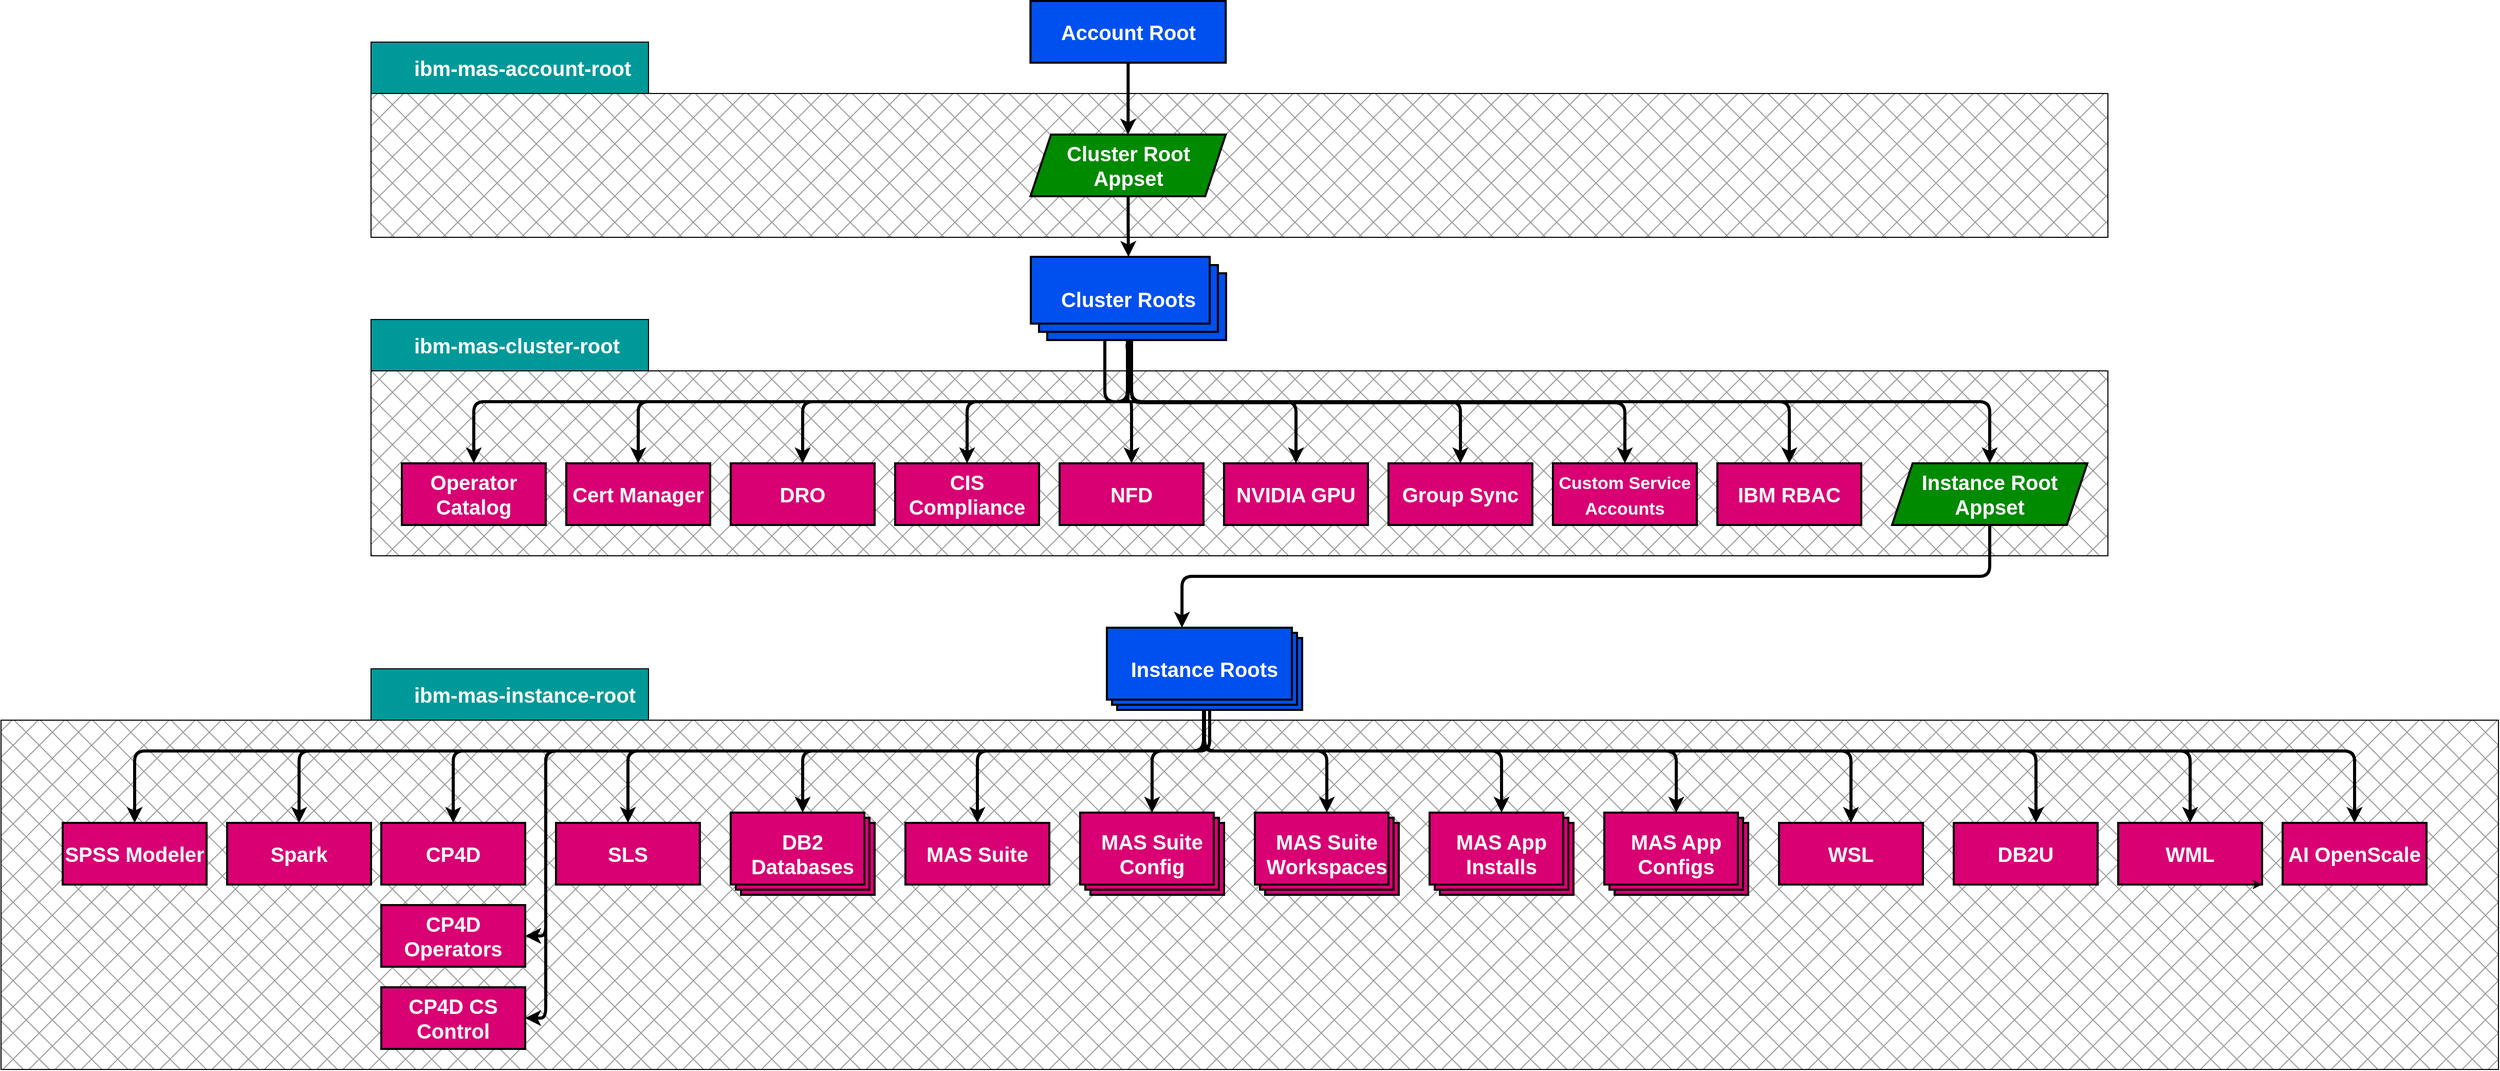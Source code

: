 <mxfile version="23.0.2" type="device">
  <diagram id="ml8bYYsEtUAZJTW_Lftc" name="Page-1">
    <mxGraphModel dx="2021" dy="1005" grid="1" gridSize="10" guides="0" tooltips="1" connect="1" arrows="1" fold="1" page="0" pageScale="1" pageWidth="827" pageHeight="1169" background="#ffffff" math="0" shadow="0">
      <root>
        <mxCell id="0" />
        <mxCell id="1" parent="0" />
        <mxCell id="151" value="" style="rounded=0;whiteSpace=wrap;html=1;strokeColor=#000000;strokeWidth=1;fontSize=20;fillColor=#9C9C9C;fillStyle=cross-hatch;" parent="1" vertex="1">
          <mxGeometry x="-370" y="750" width="2430" height="340" as="geometry" />
        </mxCell>
        <mxCell id="160" value="" style="rounded=0;whiteSpace=wrap;html=1;strokeColor=#000000;strokeWidth=1;fontSize=20;fillColor=#9C9C9C;fillStyle=cross-hatch;" parent="1" vertex="1">
          <mxGeometry x="-10" y="140" width="1690" height="140" as="geometry" />
        </mxCell>
        <mxCell id="146" value="" style="rounded=0;whiteSpace=wrap;html=1;strokeColor=#000000;strokeWidth=1;fontSize=20;fillColor=#9C9C9C;fillStyle=cross-hatch;" parent="1" vertex="1">
          <mxGeometry x="-10" y="410" width="1690" height="180" as="geometry" />
        </mxCell>
        <mxCell id="117" style="edgeStyle=orthogonalEdgeStyle;html=1;strokeWidth=3;orthogonal=1;strokeColor=#000000;" parent="1" source="2" target="3" edge="1">
          <mxGeometry relative="1" as="geometry" />
        </mxCell>
        <mxCell id="2" value="Account Root" style="rounded=0;whiteSpace=wrap;html=1;fillColor=#0050ef;fontColor=#ffffff;strokeColor=#000000;fontStyle=1;fontSize=20;strokeWidth=2;align=center;spacing=0;" parent="1" vertex="1">
          <mxGeometry x="631.662" y="50" width="190" height="60" as="geometry" />
        </mxCell>
        <mxCell id="116" style="edgeStyle=orthogonalEdgeStyle;html=1;strokeWidth=3;orthogonal=1;strokeColor=#000000;" parent="1" source="3" target="107" edge="1">
          <mxGeometry relative="1" as="geometry" />
        </mxCell>
        <mxCell id="3" value="Cluster Root Appset" style="shape=parallelogram;perimeter=parallelogramPerimeter;whiteSpace=wrap;html=1;fixedSize=1;fillColor=#008a00;fontColor=#ffffff;strokeColor=#000000;fontStyle=1;fontSize=20;strokeWidth=2;align=center;spacing=0;" parent="1" vertex="1">
          <mxGeometry x="631.662" y="180" width="190" height="60" as="geometry" />
        </mxCell>
        <mxCell id="134" style="edgeStyle=orthogonalEdgeStyle;html=1;strokeWidth=3;orthogonal=1;strokeColor=#000000;" parent="1" source="5" edge="1">
          <mxGeometry relative="1" as="geometry">
            <Array as="points">
              <mxPoint x="1565" y="610" />
              <mxPoint x="779" y="610" />
            </Array>
            <mxPoint x="779.067" y="660" as="targetPoint" />
          </mxGeometry>
        </mxCell>
        <mxCell id="5" value="Instance Root Appset" style="shape=parallelogram;perimeter=parallelogramPerimeter;whiteSpace=wrap;html=1;fixedSize=1;fillColor=#008a00;fontColor=#ffffff;strokeColor=#000000;fontStyle=1;fontSize=20;strokeWidth=2;align=center;spacing=0;" parent="1" vertex="1">
          <mxGeometry x="1470" y="500" width="190" height="60" as="geometry" />
        </mxCell>
        <mxCell id="11" value="Operator Catalog" style="rounded=0;whiteSpace=wrap;html=1;fillColor=#d80073;strokeColor=#000000;fontColor=#ffffff;fontStyle=1;fontSize=20;strokeWidth=2;align=center;spacing=0;" parent="1" vertex="1">
          <mxGeometry x="20" y="500" width="140" height="60" as="geometry" />
        </mxCell>
        <mxCell id="13" value="Cert Manager" style="rounded=0;whiteSpace=wrap;html=1;fillColor=#d80073;strokeColor=#000000;fontColor=#ffffff;fontStyle=1;fontSize=20;strokeWidth=2;align=center;spacing=0;" parent="1" vertex="1">
          <mxGeometry x="180" y="500" width="140" height="60" as="geometry" />
        </mxCell>
        <mxCell id="14" value="DRO" style="rounded=0;whiteSpace=wrap;html=1;fillColor=#d80073;strokeColor=#000000;fontColor=#ffffff;fontStyle=1;fontSize=20;strokeWidth=2;align=center;spacing=0;" parent="1" vertex="1">
          <mxGeometry x="340" y="500" width="140" height="60" as="geometry" />
        </mxCell>
        <mxCell id="15" value="CIS Compliance" style="rounded=0;whiteSpace=wrap;html=1;fillColor=#d80073;strokeColor=#000000;fontColor=#ffffff;fontStyle=1;fontSize=20;strokeWidth=2;align=center;spacing=0;" parent="1" vertex="1">
          <mxGeometry x="500" y="500" width="140" height="60" as="geometry" />
        </mxCell>
        <mxCell id="16" value="NFD" style="rounded=0;whiteSpace=wrap;html=1;fillColor=#d80073;strokeColor=#000000;fontColor=#ffffff;fontStyle=1;fontSize=20;strokeWidth=2;align=center;spacing=0;" parent="1" vertex="1">
          <mxGeometry x="660" y="500" width="140" height="60" as="geometry" />
        </mxCell>
        <mxCell id="17" value="DB2U" style="rounded=0;whiteSpace=wrap;html=1;fillColor=#d80073;strokeColor=#000000;fontColor=#ffffff;fontStyle=1;fontSize=20;strokeWidth=2;align=center;spacing=0;" parent="1" vertex="1">
          <mxGeometry x="1530" y="850" width="140" height="60" as="geometry" />
        </mxCell>
        <mxCell id="26" value="MAS Suite" style="rounded=0;whiteSpace=wrap;html=1;fillColor=#d80073;strokeColor=#000000;fontColor=#ffffff;fontStyle=1;fontSize=20;strokeWidth=2;align=center;spacing=0;" parent="1" vertex="1">
          <mxGeometry x="510" y="850" width="140" height="60" as="geometry" />
        </mxCell>
        <mxCell id="34" value="SLS" style="rounded=0;whiteSpace=wrap;html=1;fillColor=#d80073;strokeColor=#000000;fontColor=#ffffff;fontStyle=1;fontSize=20;strokeWidth=2;align=center;spacing=0;" parent="1" vertex="1">
          <mxGeometry x="170" y="850" width="140" height="60" as="geometry" />
        </mxCell>
        <mxCell id="50" value="CP4D" style="rounded=0;whiteSpace=wrap;html=1;fillColor=#d80073;strokeColor=#000000;fontColor=#ffffff;fontStyle=1;fontSize=20;strokeWidth=2;align=center;spacing=0;" parent="1" vertex="1">
          <mxGeometry y="850" width="140" height="60" as="geometry" />
        </mxCell>
        <mxCell id="118" style="edgeStyle=orthogonalEdgeStyle;html=1;strokeWidth=3;orthogonal=1;strokeColor=#000000;" parent="1" source="107" target="11" edge="1">
          <mxGeometry relative="1" as="geometry">
            <Array as="points">
              <mxPoint x="726" y="440" />
              <mxPoint x="90" y="440" />
            </Array>
          </mxGeometry>
        </mxCell>
        <mxCell id="119" style="edgeStyle=orthogonalEdgeStyle;html=1;strokeWidth=3;orthogonal=1;strokeColor=#000000;" parent="1" source="107" target="13" edge="1">
          <mxGeometry relative="1" as="geometry">
            <Array as="points">
              <mxPoint x="726" y="440" />
              <mxPoint x="250" y="440" />
            </Array>
          </mxGeometry>
        </mxCell>
        <mxCell id="120" style="edgeStyle=orthogonalEdgeStyle;html=1;strokeWidth=3;orthogonal=1;strokeColor=#000000;" parent="1" source="107" target="14" edge="1">
          <mxGeometry relative="1" as="geometry">
            <Array as="points">
              <mxPoint x="726" y="440" />
              <mxPoint x="410" y="440" />
            </Array>
          </mxGeometry>
        </mxCell>
        <mxCell id="121" style="edgeStyle=orthogonalEdgeStyle;html=1;strokeWidth=3;orthogonal=1;strokeColor=#000000;" parent="1" source="107" target="15" edge="1">
          <mxGeometry relative="1" as="geometry" />
        </mxCell>
        <mxCell id="122" style="edgeStyle=orthogonalEdgeStyle;html=1;strokeWidth=3;orthogonal=1;strokeColor=#000000;" parent="1" source="107" target="16" edge="1">
          <mxGeometry relative="1" as="geometry">
            <Array as="points">
              <mxPoint x="726" y="440" />
              <mxPoint x="730" y="440" />
            </Array>
          </mxGeometry>
        </mxCell>
        <mxCell id="124" style="edgeStyle=orthogonalEdgeStyle;html=1;strokeWidth=3;orthogonal=1;strokeColor=#000000;" parent="1" target="5" edge="1">
          <mxGeometry relative="1" as="geometry">
            <Array as="points">
              <mxPoint x="704" y="440" />
              <mxPoint x="1565" y="440" />
            </Array>
            <mxPoint x="704" y="379" as="sourcePoint" />
          </mxGeometry>
        </mxCell>
        <mxCell id="107" value="&lt;span style=&quot;color: rgb(255, 255, 255); font-family: Helvetica; font-size: 20px; font-style: normal; font-variant-ligatures: normal; font-variant-caps: normal; letter-spacing: normal; orphans: 2; text-indent: 0px; text-transform: none; widows: 2; word-spacing: 0px; -webkit-text-stroke-width: 0px; text-decoration-thickness: initial; text-decoration-style: initial; text-decoration-color: initial; float: none; display: inline !important;&quot;&gt;Cluster Roots&lt;/span&gt;" style="verticalLabelPosition=middle;verticalAlign=middle;html=1;shape=mxgraph.basic.layered_rect;dx=15.94;outlineConnect=0;fillColor=#0050ef;fontColor=#ffffff;strokeColor=#000000;labelPosition=center;align=center;labelBackgroundColor=none;whiteSpace=wrap;horizontal=1;fontStyle=1;fontSize=20;strokeWidth=2;spacing=0;" parent="1" vertex="1">
          <mxGeometry x="632" y="299" width="190" height="81" as="geometry" />
        </mxCell>
        <mxCell id="136" style="edgeStyle=orthogonalEdgeStyle;html=1;strokeWidth=3;orthogonal=1;strokeColor=#000000;" parent="1" source="125" target="34" edge="1">
          <mxGeometry relative="1" as="geometry">
            <Array as="points">
              <mxPoint x="801" y="780" />
              <mxPoint x="240" y="780" />
            </Array>
          </mxGeometry>
        </mxCell>
        <mxCell id="137" style="edgeStyle=orthogonalEdgeStyle;html=1;strokeWidth=3;orthogonal=1;strokeColor=#000000;" parent="1" source="125" target="129" edge="1">
          <mxGeometry relative="1" as="geometry">
            <Array as="points">
              <mxPoint x="801" y="780" />
              <mxPoint x="410" y="780" />
            </Array>
          </mxGeometry>
        </mxCell>
        <mxCell id="138" style="edgeStyle=orthogonalEdgeStyle;html=1;strokeWidth=3;orthogonal=1;strokeColor=#000000;" parent="1" source="125" target="26" edge="1">
          <mxGeometry relative="1" as="geometry">
            <Array as="points">
              <mxPoint x="801" y="780" />
              <mxPoint x="580" y="780" />
            </Array>
          </mxGeometry>
        </mxCell>
        <mxCell id="139" style="edgeStyle=orthogonalEdgeStyle;html=1;strokeWidth=3;orthogonal=1;strokeColor=#000000;" parent="1" source="125" target="130" edge="1">
          <mxGeometry relative="1" as="geometry">
            <Array as="points">
              <mxPoint x="801" y="780" />
              <mxPoint x="750" y="780" />
            </Array>
          </mxGeometry>
        </mxCell>
        <mxCell id="140" style="edgeStyle=orthogonalEdgeStyle;html=1;strokeWidth=3;orthogonal=1;strokeColor=#000000;" parent="1" source="125" target="131" edge="1">
          <mxGeometry relative="1" as="geometry">
            <Array as="points">
              <mxPoint x="801" y="780" />
              <mxPoint x="920" y="780" />
            </Array>
          </mxGeometry>
        </mxCell>
        <mxCell id="141" style="edgeStyle=orthogonalEdgeStyle;html=1;strokeWidth=3;orthogonal=1;strokeColor=#000000;" parent="1" source="125" target="132" edge="1">
          <mxGeometry relative="1" as="geometry">
            <Array as="points">
              <mxPoint x="801" y="780" />
              <mxPoint x="1090" y="780" />
            </Array>
          </mxGeometry>
        </mxCell>
        <mxCell id="142" style="edgeStyle=orthogonalEdgeStyle;html=1;strokeWidth=3;orthogonal=1;strokeColor=#000000;" parent="1" source="125" target="133" edge="1">
          <mxGeometry relative="1" as="geometry">
            <Array as="points">
              <mxPoint x="801" y="780" />
              <mxPoint x="1260" y="780" />
            </Array>
          </mxGeometry>
        </mxCell>
        <mxCell id="145" style="edgeStyle=orthogonalEdgeStyle;html=1;strokeColor=#000000;strokeWidth=3;fontSize=20;orthogonal=1;" parent="1" source="125" target="143" edge="1">
          <mxGeometry relative="1" as="geometry">
            <Array as="points">
              <mxPoint x="801" y="780" />
              <mxPoint x="1430" y="780" />
            </Array>
          </mxGeometry>
        </mxCell>
        <mxCell id="WCPXIc9LmJP7Mr7B8AD5-185" style="edgeStyle=orthogonalEdgeStyle;rounded=1;orthogonalLoop=1;jettySize=auto;html=1;exitX=0;exitY=0;exitDx=100;exitDy=80;exitPerimeter=0;entryX=1;entryY=0.5;entryDx=0;entryDy=0;strokeWidth=3;curved=0;" parent="1" source="125" target="WCPXIc9LmJP7Mr7B8AD5-183" edge="1">
          <mxGeometry relative="1" as="geometry">
            <Array as="points">
              <mxPoint x="806" y="780" />
              <mxPoint x="160" y="780" />
              <mxPoint x="160" y="960" />
            </Array>
          </mxGeometry>
        </mxCell>
        <mxCell id="WCPXIc9LmJP7Mr7B8AD5-186" style="edgeStyle=orthogonalEdgeStyle;rounded=1;orthogonalLoop=1;jettySize=auto;html=1;exitX=0;exitY=0;exitDx=100;exitDy=80;exitPerimeter=0;entryX=1;entryY=0.5;entryDx=0;entryDy=0;strokeWidth=3;curved=0;" parent="1" source="125" target="WCPXIc9LmJP7Mr7B8AD5-184" edge="1">
          <mxGeometry relative="1" as="geometry">
            <Array as="points">
              <mxPoint x="806" y="780" />
              <mxPoint x="160" y="780" />
              <mxPoint x="160" y="1040" />
            </Array>
          </mxGeometry>
        </mxCell>
        <mxCell id="125" value="Instance Roots" style="verticalLabelPosition=middle;verticalAlign=middle;html=1;shape=mxgraph.basic.layered_rect;dx=10;outlineConnect=0;fillColor=#0050ef;fontColor=#ffffff;strokeColor=#000000;labelPosition=center;align=center;labelBackgroundColor=none;whiteSpace=wrap;horizontal=1;fontStyle=1;fontSize=20;strokeWidth=2;spacing=0;" parent="1" vertex="1">
          <mxGeometry x="706" y="660" width="190" height="80" as="geometry" />
        </mxCell>
        <mxCell id="129" value="DB2 Databases" style="verticalLabelPosition=middle;verticalAlign=middle;html=1;shape=mxgraph.basic.layered_rect;dx=10;outlineConnect=0;fillColor=#d80073;fontColor=#ffffff;strokeColor=#000000;labelPosition=center;align=center;labelBackgroundColor=none;whiteSpace=wrap;horizontal=1;strokeWidth=2;fontStyle=1;fontSize=20;spacing=0;" parent="1" vertex="1">
          <mxGeometry x="340" y="840" width="140" height="80" as="geometry" />
        </mxCell>
        <mxCell id="130" value="MAS Suite Config" style="verticalLabelPosition=middle;verticalAlign=middle;html=1;shape=mxgraph.basic.layered_rect;dx=10;outlineConnect=0;fillColor=#d80073;fontColor=#ffffff;strokeColor=#000000;labelPosition=center;align=center;labelBackgroundColor=none;whiteSpace=wrap;horizontal=1;fontStyle=1;fontSize=20;strokeWidth=2;spacing=0;" parent="1" vertex="1">
          <mxGeometry x="680" y="840" width="140" height="80" as="geometry" />
        </mxCell>
        <mxCell id="131" value="MAS Suite Workspaces" style="verticalLabelPosition=middle;verticalAlign=middle;html=1;shape=mxgraph.basic.layered_rect;dx=10;outlineConnect=0;fillColor=#d80073;fontColor=#ffffff;strokeColor=#000000;labelPosition=center;align=center;labelBackgroundColor=none;whiteSpace=wrap;horizontal=1;fontStyle=1;fontSize=20;strokeWidth=2;spacing=0;" parent="1" vertex="1">
          <mxGeometry x="850" y="840" width="140" height="80" as="geometry" />
        </mxCell>
        <mxCell id="132" value="MAS App Installs" style="verticalLabelPosition=middle;verticalAlign=middle;html=1;shape=mxgraph.basic.layered_rect;dx=10;outlineConnect=0;fillColor=#d80073;fontColor=#ffffff;strokeColor=#000000;labelPosition=center;align=center;labelBackgroundColor=none;whiteSpace=wrap;horizontal=1;fontStyle=1;fontSize=20;strokeWidth=2;spacing=0;" parent="1" vertex="1">
          <mxGeometry x="1020" y="840" width="140" height="80" as="geometry" />
        </mxCell>
        <mxCell id="133" value="MAS App Configs" style="verticalLabelPosition=middle;verticalAlign=middle;html=1;shape=mxgraph.basic.layered_rect;dx=10;outlineConnect=0;fillColor=#d80073;fontColor=#ffffff;strokeColor=#000000;labelPosition=center;align=center;labelBackgroundColor=none;whiteSpace=wrap;horizontal=1;fontStyle=1;fontSize=20;strokeWidth=2;spacing=0;" parent="1" vertex="1">
          <mxGeometry x="1190" y="840" width="140" height="80" as="geometry" />
        </mxCell>
        <mxCell id="143" value="WSL" style="rounded=0;whiteSpace=wrap;html=1;fillColor=#d80073;strokeColor=#000000;fontColor=#ffffff;fontStyle=1;fontSize=20;strokeWidth=2;align=center;spacing=0;" parent="1" vertex="1">
          <mxGeometry x="1360" y="850" width="140" height="60" as="geometry" />
        </mxCell>
        <mxCell id="152" value="" style="edgeStyle=orthogonalEdgeStyle;html=1;strokeWidth=3;orthogonal=1;strokeColor=#000000;endArrow=none;" parent="1" source="125" target="151" edge="1">
          <mxGeometry relative="1" as="geometry">
            <Array as="points">
              <mxPoint x="801" y="780" />
            </Array>
            <mxPoint x="801.048" y="740" as="sourcePoint" />
            <mxPoint x="70" y="850" as="targetPoint" />
          </mxGeometry>
        </mxCell>
        <mxCell id="162" value="&lt;font style=&quot;font-size: 20px;&quot;&gt;ibm-mas-account-root&lt;/font&gt;" style="rounded=0;whiteSpace=wrap;html=1;fillColor=#009999;strokeColor=#000000;fontSize=36;fontColor=#ffffff;strokeWidth=1;fontStyle=1;spacingLeft=42;align=left;spacing=0;verticalAlign=middle;spacingTop=-11;fillStyle=solid;" parent="1" vertex="1">
          <mxGeometry x="-10" y="90" width="270" height="50" as="geometry" />
        </mxCell>
        <mxCell id="163" value="" style="shape=image;verticalLabelPosition=bottom;labelBackgroundColor=default;verticalAlign=top;aspect=fixed;imageAspect=0;image=https://helm.sh/img/helm.svg;" parent="1" vertex="1">
          <mxGeometry y="100" width="25.99" height="30" as="geometry" />
        </mxCell>
        <mxCell id="148" value="&lt;font style=&quot;font-size: 20px;&quot;&gt;ibm-mas-cluster-root&lt;/font&gt;" style="rounded=0;whiteSpace=wrap;html=1;fillColor=#009999;strokeColor=#000000;fontSize=36;fontColor=#ffffff;strokeWidth=1;fontStyle=1;spacingLeft=42;align=left;spacing=0;verticalAlign=middle;spacingTop=-11;fillStyle=solid;" parent="1" vertex="1">
          <mxGeometry x="-10" y="360" width="270" height="50" as="geometry" />
        </mxCell>
        <mxCell id="149" value="" style="shape=image;verticalLabelPosition=bottom;labelBackgroundColor=default;verticalAlign=top;aspect=fixed;imageAspect=0;image=https://helm.sh/img/helm.svg;" parent="1" vertex="1">
          <mxGeometry y="370" width="25.99" height="30" as="geometry" />
        </mxCell>
        <mxCell id="158" value="&lt;font style=&quot;font-size: 20px;&quot;&gt;ibm-mas-instance-root&lt;/font&gt;" style="rounded=0;whiteSpace=wrap;html=1;fillColor=#009999;strokeColor=#000000;fontSize=36;fontColor=#ffffff;strokeWidth=1;fontStyle=1;spacingLeft=42;align=left;spacing=0;verticalAlign=middle;spacingTop=-11;fillStyle=solid;" parent="1" vertex="1">
          <mxGeometry x="-10" y="700" width="270" height="50" as="geometry" />
        </mxCell>
        <mxCell id="159" value="" style="shape=image;verticalLabelPosition=bottom;labelBackgroundColor=default;verticalAlign=top;aspect=fixed;imageAspect=0;image=https://helm.sh/img/helm.svg;" parent="1" vertex="1">
          <mxGeometry y="710" width="25.99" height="30" as="geometry" />
        </mxCell>
        <mxCell id="165" style="edgeStyle=orthogonalEdgeStyle;html=1;strokeColor=#000000;strokeWidth=3;fontSize=20;orthogonal=1;" parent="1" source="125" target="17" edge="1">
          <mxGeometry relative="1" as="geometry">
            <Array as="points">
              <mxPoint x="800" y="780" />
              <mxPoint x="1610" y="780" />
            </Array>
            <mxPoint x="811" y="750" as="sourcePoint" />
            <mxPoint x="1440" y="860" as="targetPoint" />
          </mxGeometry>
        </mxCell>
        <mxCell id="166" style="edgeStyle=orthogonalEdgeStyle;html=1;strokeWidth=3;orthogonal=1;strokeColor=#000000;" parent="1" source="125" target="50" edge="1">
          <mxGeometry relative="1" as="geometry">
            <Array as="points">
              <mxPoint x="800" y="780" />
              <mxPoint x="70" y="780" />
            </Array>
            <mxPoint x="811" y="750" as="sourcePoint" />
            <mxPoint x="590" y="860" as="targetPoint" />
          </mxGeometry>
        </mxCell>
        <mxCell id="170" value="WML" style="rounded=0;whiteSpace=wrap;html=1;fillColor=#d80073;strokeColor=#000000;fontColor=#ffffff;fontStyle=1;fontSize=20;strokeWidth=2;align=center;spacing=0;" parent="1" vertex="1">
          <mxGeometry x="1690" y="850" width="140" height="60" as="geometry" />
        </mxCell>
        <mxCell id="171" value="AI OpenScale" style="rounded=0;whiteSpace=wrap;html=1;fillColor=#d80073;strokeColor=#000000;fontColor=#ffffff;fontStyle=1;fontSize=20;strokeWidth=2;align=center;spacing=0;" parent="1" vertex="1">
          <mxGeometry x="1850" y="850" width="140" height="60" as="geometry" />
        </mxCell>
        <mxCell id="174" style="edgeStyle=orthogonalEdgeStyle;html=1;strokeColor=#000000;strokeWidth=3;fontSize=20;orthogonal=1;" parent="1" edge="1">
          <mxGeometry relative="1" as="geometry">
            <Array as="points">
              <mxPoint x="800" y="780" />
              <mxPoint x="1610" y="780" />
            </Array>
            <mxPoint x="800" y="740" as="sourcePoint" />
            <mxPoint x="1610" y="850" as="targetPoint" />
          </mxGeometry>
        </mxCell>
        <mxCell id="175" style="edgeStyle=orthogonalEdgeStyle;html=1;strokeColor=#000000;strokeWidth=3;fontSize=20;orthogonal=1;" parent="1" edge="1">
          <mxGeometry relative="1" as="geometry">
            <Array as="points">
              <mxPoint x="800" y="740" />
              <mxPoint x="800" y="780" />
              <mxPoint x="1760" y="780" />
            </Array>
            <mxPoint x="800" y="760" as="sourcePoint" />
            <mxPoint x="1760" y="850" as="targetPoint" />
          </mxGeometry>
        </mxCell>
        <mxCell id="176" style="edgeStyle=none;html=1;exitX=0.5;exitY=1;exitDx=0;exitDy=0;entryX=1;entryY=1;entryDx=0;entryDy=0;" parent="1" source="170" target="170" edge="1">
          <mxGeometry relative="1" as="geometry" />
        </mxCell>
        <mxCell id="177" style="edgeStyle=orthogonalEdgeStyle;html=1;strokeColor=#000000;strokeWidth=3;fontSize=20;orthogonal=1;" parent="1" edge="1">
          <mxGeometry relative="1" as="geometry">
            <Array as="points">
              <mxPoint x="800" y="780" />
              <mxPoint x="1920" y="780" />
            </Array>
            <mxPoint x="800" y="740" as="sourcePoint" />
            <mxPoint x="1920" y="850" as="targetPoint" />
          </mxGeometry>
        </mxCell>
        <mxCell id="178" value="Spark" style="rounded=0;whiteSpace=wrap;html=1;fillColor=#d80073;strokeColor=#000000;fontColor=#ffffff;fontStyle=1;fontSize=20;strokeWidth=2;align=center;spacing=0;" parent="1" vertex="1">
          <mxGeometry x="-150" y="850" width="140" height="60" as="geometry" />
        </mxCell>
        <mxCell id="179" value="SPSS Modeler" style="rounded=0;whiteSpace=wrap;html=1;fillColor=#d80073;strokeColor=#000000;fontColor=#ffffff;fontStyle=1;fontSize=20;strokeWidth=2;align=center;spacing=0;" parent="1" vertex="1">
          <mxGeometry x="-310" y="850" width="140" height="60" as="geometry" />
        </mxCell>
        <mxCell id="180" style="edgeStyle=orthogonalEdgeStyle;html=1;strokeWidth=3;orthogonal=1;strokeColor=#000000;" parent="1" edge="1">
          <mxGeometry relative="1" as="geometry">
            <Array as="points">
              <mxPoint x="800" y="740" />
              <mxPoint x="800" y="780" />
              <mxPoint x="-240" y="780" />
            </Array>
            <mxPoint x="800" y="740" as="sourcePoint" />
            <mxPoint x="-240" y="850" as="targetPoint" />
          </mxGeometry>
        </mxCell>
        <mxCell id="181" style="edgeStyle=orthogonalEdgeStyle;html=1;strokeWidth=3;orthogonal=1;strokeColor=#000000;" parent="1" edge="1">
          <mxGeometry relative="1" as="geometry">
            <Array as="points">
              <mxPoint x="800" y="740" />
              <mxPoint x="800" y="780" />
              <mxPoint x="-80" y="780" />
            </Array>
            <mxPoint x="800" y="750" as="sourcePoint" />
            <mxPoint x="-80" y="850" as="targetPoint" />
          </mxGeometry>
        </mxCell>
        <mxCell id="WCPXIc9LmJP7Mr7B8AD5-181" value="NVIDIA GPU" style="rounded=0;whiteSpace=wrap;html=1;fillColor=#d80073;strokeColor=#000000;fontColor=#ffffff;fontStyle=1;fontSize=20;strokeWidth=2;align=center;spacing=0;" parent="1" vertex="1">
          <mxGeometry x="820" y="500" width="140" height="60" as="geometry" />
        </mxCell>
        <mxCell id="WCPXIc9LmJP7Mr7B8AD5-182" style="edgeStyle=orthogonalEdgeStyle;html=1;strokeWidth=3;orthogonal=1;strokeColor=#000000;entryX=0.5;entryY=0;entryDx=0;entryDy=0;" parent="1" source="107" target="WCPXIc9LmJP7Mr7B8AD5-181" edge="1">
          <mxGeometry relative="1" as="geometry">
            <Array as="points">
              <mxPoint x="730" y="440" />
              <mxPoint x="890" y="440" />
            </Array>
            <mxPoint x="780" y="389" as="sourcePoint" />
            <mxPoint x="905" y="510" as="targetPoint" />
          </mxGeometry>
        </mxCell>
        <mxCell id="WCPXIc9LmJP7Mr7B8AD5-183" value="CP4D Operators" style="rounded=0;whiteSpace=wrap;html=1;fillColor=#d80073;strokeColor=#000000;fontColor=#ffffff;fontStyle=1;fontSize=20;strokeWidth=2;align=center;spacing=0;" parent="1" vertex="1">
          <mxGeometry y="930" width="140" height="60" as="geometry" />
        </mxCell>
        <mxCell id="WCPXIc9LmJP7Mr7B8AD5-184" value="CP4D CS Control" style="rounded=0;whiteSpace=wrap;html=1;fillColor=#d80073;strokeColor=#000000;fontColor=#ffffff;fontStyle=1;fontSize=20;strokeWidth=2;align=center;spacing=0;" parent="1" vertex="1">
          <mxGeometry y="1010" width="140" height="60" as="geometry" />
        </mxCell>
        <mxCell id="2ge-qGCwmwGJbEV4CsZ1-181" value="&lt;font style=&quot;font-size: 17px;&quot;&gt;Custom Service Accounts&lt;/font&gt;" style="rounded=0;whiteSpace=wrap;html=1;fillColor=#d80073;strokeColor=#000000;fontColor=#ffffff;fontStyle=1;fontSize=20;strokeWidth=2;align=center;spacing=0;" parent="1" vertex="1">
          <mxGeometry x="1140" y="500" width="140" height="60" as="geometry" />
        </mxCell>
        <mxCell id="2ge-qGCwmwGJbEV4CsZ1-182" style="edgeStyle=orthogonalEdgeStyle;html=1;strokeWidth=3;orthogonal=1;strokeColor=#000000;exitX=0.493;exitY=1.048;exitDx=0;exitDy=0;exitPerimeter=0;" parent="1" source="107" target="2ge-qGCwmwGJbEV4CsZ1-181" edge="1">
          <mxGeometry relative="1" as="geometry">
            <Array as="points">
              <mxPoint x="726" y="390" />
              <mxPoint x="730" y="390" />
              <mxPoint x="730" y="441" />
              <mxPoint x="1210" y="441" />
            </Array>
            <mxPoint x="906" y="390" as="sourcePoint" />
            <mxPoint x="1075" y="511" as="targetPoint" />
          </mxGeometry>
        </mxCell>
        <mxCell id="Oq5OPkyUyvFc9IJOZWid-187" value="Group Sync" style="rounded=0;whiteSpace=wrap;html=1;fillColor=#d80073;strokeColor=#000000;fontColor=#ffffff;fontStyle=1;fontSize=20;strokeWidth=2;align=center;spacing=0;" vertex="1" parent="1">
          <mxGeometry x="980" y="500" width="140" height="60" as="geometry" />
        </mxCell>
        <mxCell id="Oq5OPkyUyvFc9IJOZWid-188" value="IBM RBAC" style="rounded=0;whiteSpace=wrap;html=1;fillColor=#d80073;strokeColor=#000000;fontColor=#ffffff;fontStyle=1;fontSize=20;strokeWidth=2;align=center;spacing=0;" vertex="1" parent="1">
          <mxGeometry x="1300" y="500" width="140" height="60" as="geometry" />
        </mxCell>
        <mxCell id="Oq5OPkyUyvFc9IJOZWid-195" style="edgeStyle=orthogonalEdgeStyle;html=1;strokeWidth=3;orthogonal=1;strokeColor=#000000;" edge="1" parent="1">
          <mxGeometry relative="1" as="geometry">
            <Array as="points">
              <mxPoint x="730" y="440" />
              <mxPoint x="1050" y="440" />
            </Array>
            <mxPoint x="730" y="380" as="sourcePoint" />
            <mxPoint x="1050" y="500" as="targetPoint" />
          </mxGeometry>
        </mxCell>
        <mxCell id="Oq5OPkyUyvFc9IJOZWid-196" style="edgeStyle=orthogonalEdgeStyle;html=1;strokeWidth=3;orthogonal=1;strokeColor=#000000;" edge="1" parent="1">
          <mxGeometry relative="1" as="geometry">
            <Array as="points">
              <mxPoint x="730" y="380" />
              <mxPoint x="730" y="440" />
              <mxPoint x="1370" y="440" />
            </Array>
            <mxPoint x="730" y="380" as="sourcePoint" />
            <mxPoint x="1370" y="500" as="targetPoint" />
          </mxGeometry>
        </mxCell>
      </root>
    </mxGraphModel>
  </diagram>
</mxfile>
